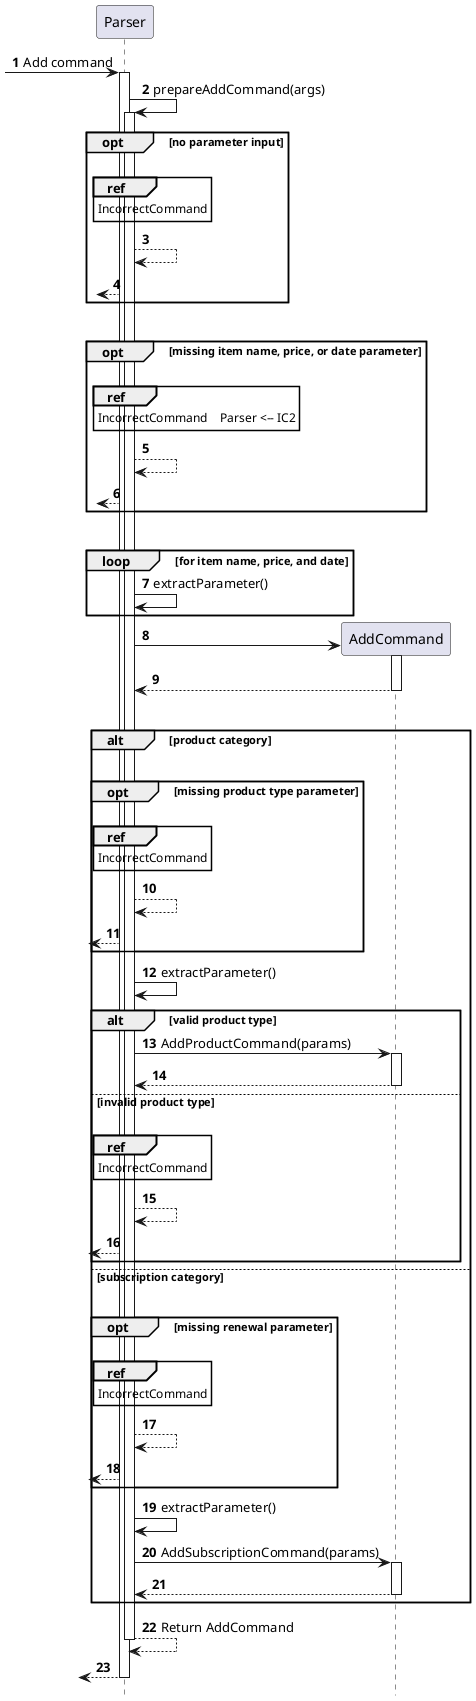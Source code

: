 @startuml
'https://plantuml.com/sequence-diagram

hide footbox
autonumber

?-> Parser: Add command
Activate Parser
Parser -> Parser: prepareAddCommand(args)
Activate Parser

opt no parameter input
    |||
    ref over Parser: IncorrectCommand
    Parser --> Parser
    ?<-- Parser
end

|||
activate Parser
opt missing item name, price, or date parameter
    |||
    ref over Parser: IncorrectCommand    Parser <-- IC2
    Parser --> Parser
    ?<-- Parser
end

|||
loop for item name, price, and date
    Parser -> Parser: extractParameter()
end

Parser -> AddCommand **
Activate AddCommand
Parser <-- AddCommand
Deactivate AddCommand
|||
alt product category
    |||
    opt missing product type parameter
        |||
        ref over Parser: IncorrectCommand
        Parser --> Parser
        ?<-- Parser
    end

    Parser -> Parser: extractParameter()

    alt valid product type
        Parser -> AddCommand: AddProductCommand(params)
        Activate AddCommand
        Parser <-- AddCommand
        Deactivate AddCommand
    else invalid product type
        |||
        ref over Parser: IncorrectCommand
                Parser --> Parser
                ?<-- Parser
    end

else subscription category
    |||
    opt missing renewal parameter
        |||
        ref over Parser: IncorrectCommand
        Parser --> Parser
        ?<-- Parser
    end

    Parser -> Parser: extractParameter()

    Parser -> AddCommand: AddSubscriptionCommand(params)
    Activate AddCommand
    Parser <-- AddCommand
    Deactivate AddCommand
end

Parser --> Parser: Return AddCommand
Deactivate Parser
?<-- Parser
Deactivate Parser
@enduml